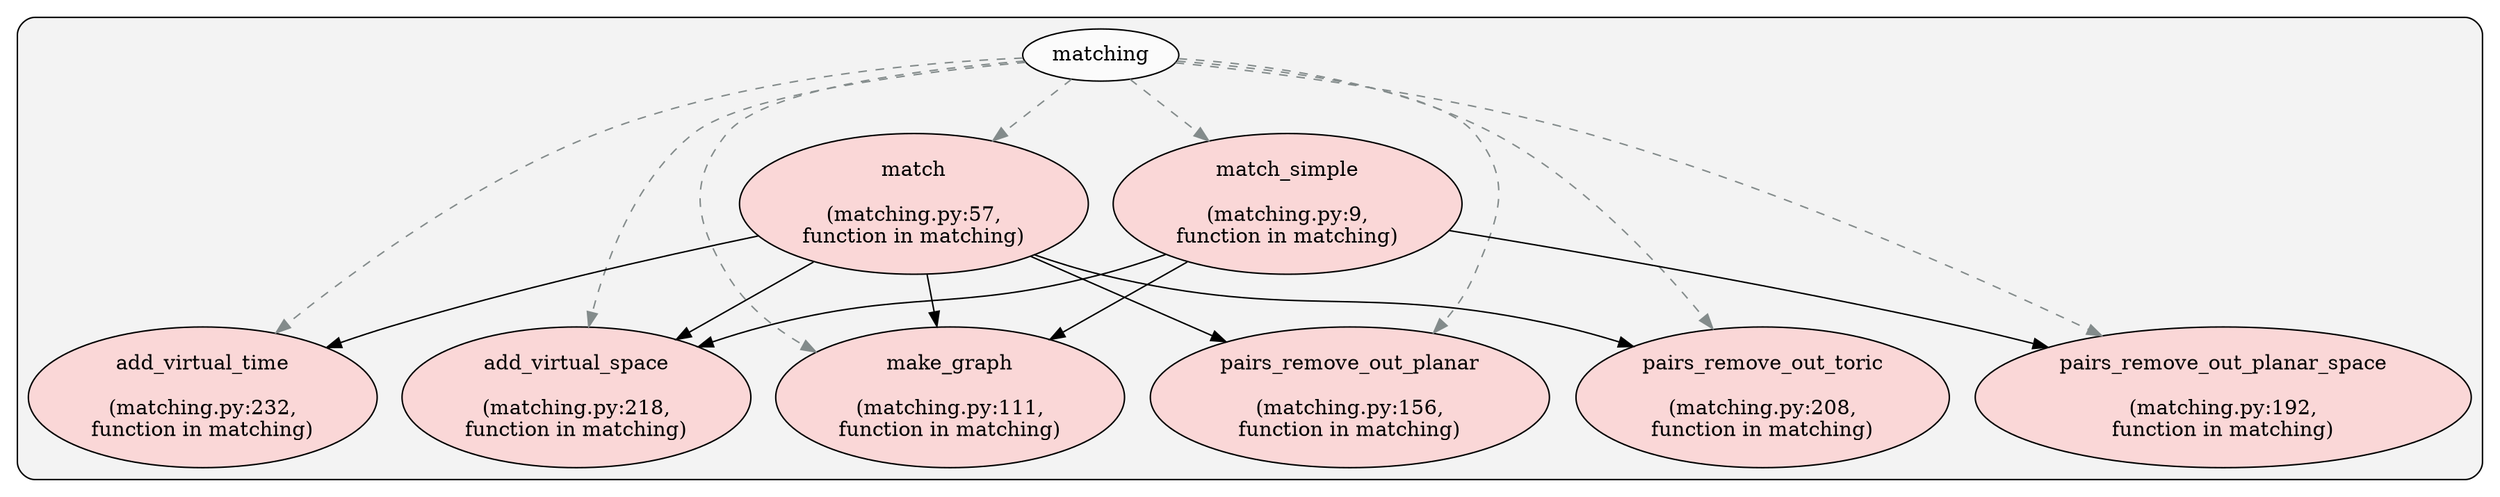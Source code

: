 digraph G {
    graph [rankdir=TB];
    subgraph cluster_G {

        graph [style="filled,rounded",fillcolor="#80808018", label=""];
        matching [label="matching", style="filled", fillcolor="#ffffffb2", fontcolor="#000000", group="0"];
        matching__add_virtual_space [label="add_virtual_space\n\n(matching.py:218,\nfunction in matching)", style="filled", fillcolor="#feccccb2", fontcolor="#000000", group="0"];
        matching__add_virtual_time [label="add_virtual_time\n\n(matching.py:232,\nfunction in matching)", style="filled", fillcolor="#feccccb2", fontcolor="#000000", group="0"];
        matching__make_graphX [label="make_graph\n\n(matching.py:111,\nfunction in matching)", style="filled", fillcolor="#feccccb2", fontcolor="#000000", group="0"];
        matching__match [label="match\n\n(matching.py:57,\nfunction in matching)", style="filled", fillcolor="#feccccb2", fontcolor="#000000", group="0"];
        matching__match_simple [label="match_simple\n\n(matching.py:9,\nfunction in matching)", style="filled", fillcolor="#feccccb2", fontcolor="#000000", group="0"];
        matching__pairs_remove_out_planar [label="pairs_remove_out_planar\n\n(matching.py:156,\nfunction in matching)", style="filled", fillcolor="#feccccb2", fontcolor="#000000", group="0"];
        matching__pairs_remove_out_planar_space [label="pairs_remove_out_planar_space\n\n(matching.py:192,\nfunction in matching)", style="filled", fillcolor="#feccccb2", fontcolor="#000000", group="0"];
        matching__pairs_remove_out_toric [label="pairs_remove_out_toric\n\n(matching.py:208,\nfunction in matching)", style="filled", fillcolor="#feccccb2", fontcolor="#000000", group="0"];
    }
        matching -> matching__pairs_remove_out_planar_space [style="dashed", color="#838b8b"];
        matching -> matching__pairs_remove_out_planar [style="dashed", color="#838b8b"];
        matching -> matching__add_virtual_space [style="dashed", color="#838b8b"];
        matching -> matching__match [style="dashed", color="#838b8b"];
        matching -> matching__add_virtual_time [style="dashed", color="#838b8b"];
        matching -> matching__match_simple [style="dashed", color="#838b8b"];
        matching -> matching__pairs_remove_out_toric [style="dashed", color="#838b8b"];
        matching -> matching__make_graphX [style="dashed", color="#838b8b"];
        matching__match_simple -> matching__pairs_remove_out_planar_space [style="solid", color="#000000"];
        matching__match_simple -> matching__add_virtual_space [style="solid", color="#000000"];
        matching__match_simple -> matching__make_graphX [style="solid", color="#000000"];
        matching__match -> matching__pairs_remove_out_planar [style="solid", color="#000000"];
        matching__match -> matching__add_virtual_space [style="solid", color="#000000"];
        matching__match -> matching__add_virtual_time [style="solid", color="#000000"];
        matching__match -> matching__pairs_remove_out_toric [style="solid", color="#000000"];
        matching__match -> matching__make_graphX [style="solid", color="#000000"];
    }
